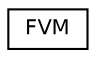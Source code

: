 digraph "Graphical Class Hierarchy"
{
  edge [fontname="Helvetica",fontsize="10",labelfontname="Helvetica",labelfontsize="10"];
  node [fontname="Helvetica",fontsize="10",shape=record];
  rankdir="LR";
  Node1 [label="FVM",height=0.2,width=0.4,color="black", fillcolor="white", style="filled",URL="$d1/dde/classFVM.html"];
}
